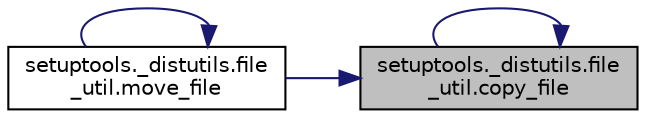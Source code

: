 digraph "setuptools._distutils.file_util.copy_file"
{
 // LATEX_PDF_SIZE
  edge [fontname="Helvetica",fontsize="10",labelfontname="Helvetica",labelfontsize="10"];
  node [fontname="Helvetica",fontsize="10",shape=record];
  rankdir="RL";
  Node1 [label="setuptools._distutils.file\l_util.copy_file",height=0.2,width=0.4,color="black", fillcolor="grey75", style="filled", fontcolor="black",tooltip=" "];
  Node1 -> Node1 [dir="back",color="midnightblue",fontsize="10",style="solid",fontname="Helvetica"];
  Node1 -> Node2 [dir="back",color="midnightblue",fontsize="10",style="solid",fontname="Helvetica"];
  Node2 [label="setuptools._distutils.file\l_util.move_file",height=0.2,width=0.4,color="black", fillcolor="white", style="filled",URL="$d7/dcc/namespacesetuptools_1_1__distutils_1_1file__util.html#ad239e74ae79729a1aa85caf53617796c",tooltip=" "];
  Node2 -> Node2 [dir="back",color="midnightblue",fontsize="10",style="solid",fontname="Helvetica"];
}
